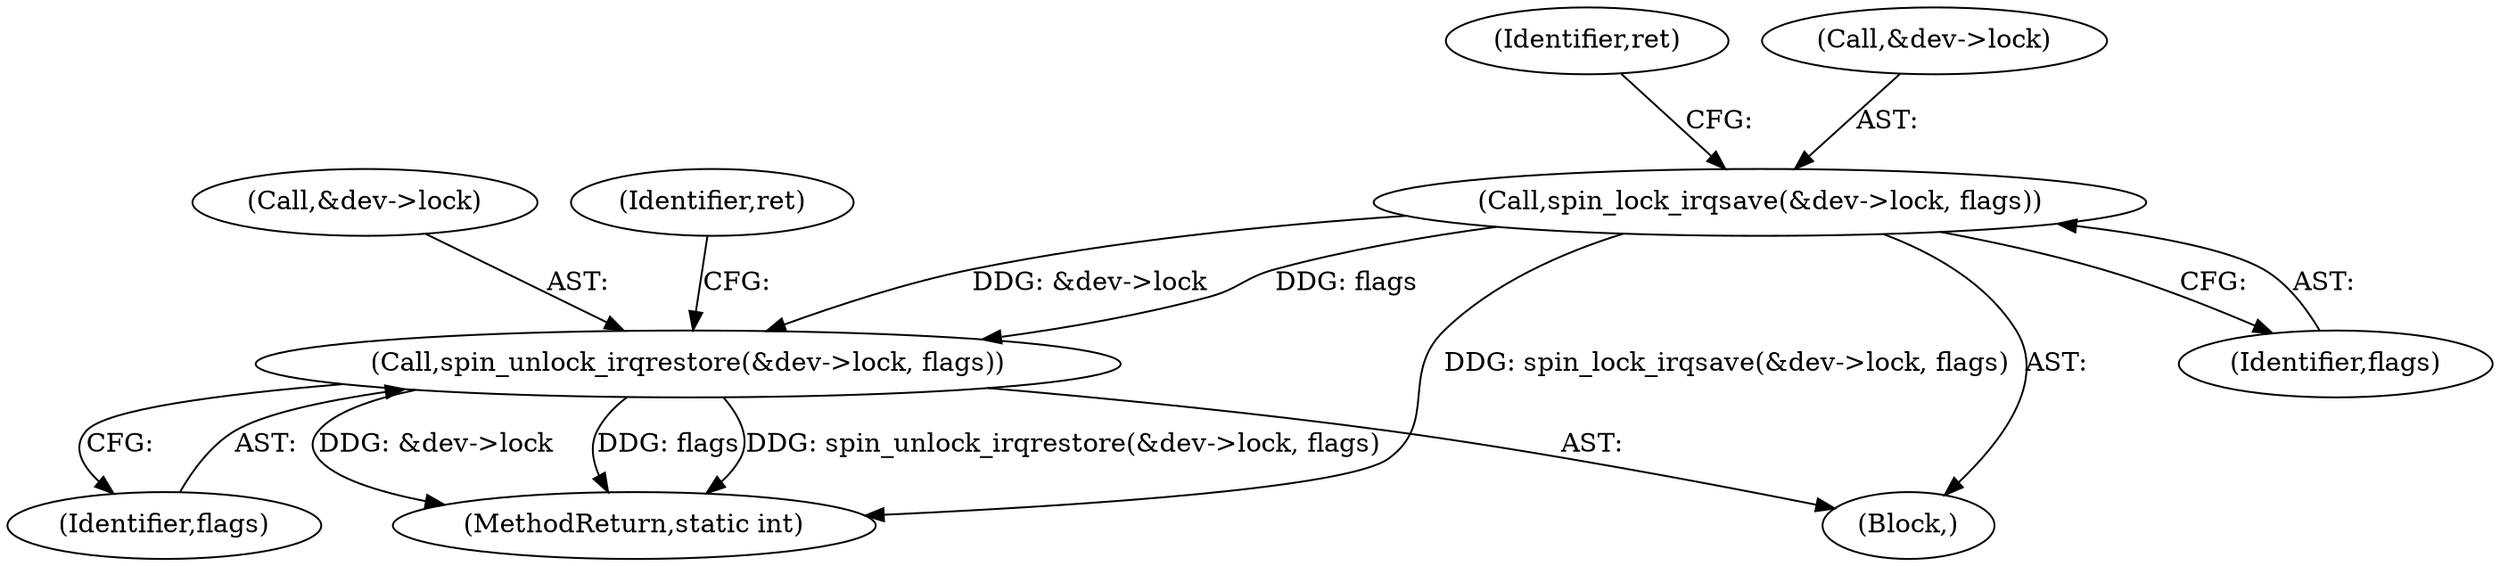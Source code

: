 digraph "1_linux_7a7b5df84b6b4e5d599c7289526eed96541a0654@del" {
"1000123" [label="(Call,spin_lock_irqsave(&dev->lock, flags))"];
"1000184" [label="(Call,spin_unlock_irqrestore(&dev->lock, flags))"];
"1000185" [label="(Call,&dev->lock)"];
"1000130" [label="(Identifier,ret)"];
"1000124" [label="(Call,&dev->lock)"];
"1000189" [label="(Identifier,flags)"];
"1000198" [label="(MethodReturn,static int)"];
"1000128" [label="(Identifier,flags)"];
"1000184" [label="(Call,spin_unlock_irqrestore(&dev->lock, flags))"];
"1000123" [label="(Call,spin_lock_irqsave(&dev->lock, flags))"];
"1000103" [label="(Block,)"];
"1000193" [label="(Identifier,ret)"];
"1000123" -> "1000103"  [label="AST: "];
"1000123" -> "1000128"  [label="CFG: "];
"1000124" -> "1000123"  [label="AST: "];
"1000128" -> "1000123"  [label="AST: "];
"1000130" -> "1000123"  [label="CFG: "];
"1000123" -> "1000198"  [label="DDG: spin_lock_irqsave(&dev->lock, flags)"];
"1000123" -> "1000184"  [label="DDG: &dev->lock"];
"1000123" -> "1000184"  [label="DDG: flags"];
"1000184" -> "1000103"  [label="AST: "];
"1000184" -> "1000189"  [label="CFG: "];
"1000185" -> "1000184"  [label="AST: "];
"1000189" -> "1000184"  [label="AST: "];
"1000193" -> "1000184"  [label="CFG: "];
"1000184" -> "1000198"  [label="DDG: &dev->lock"];
"1000184" -> "1000198"  [label="DDG: flags"];
"1000184" -> "1000198"  [label="DDG: spin_unlock_irqrestore(&dev->lock, flags)"];
}
